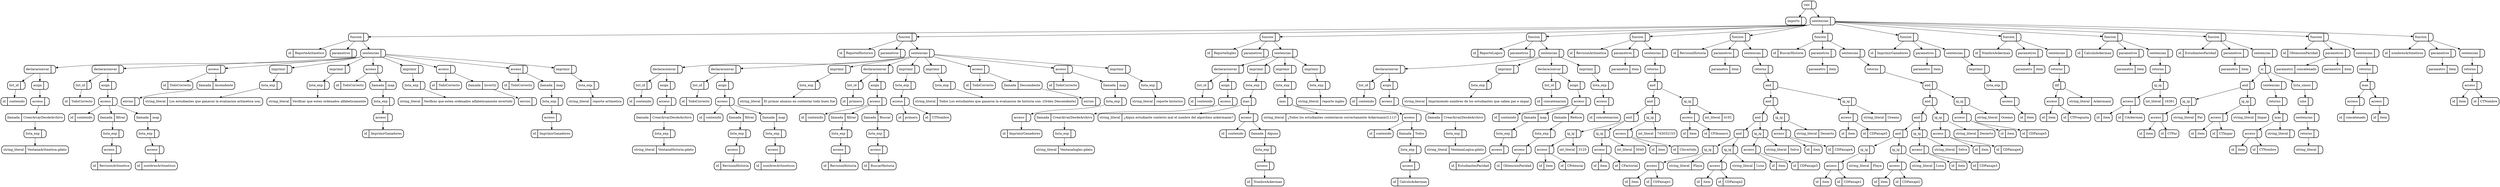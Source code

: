 digraph G {
node[shape=Mrecord]
393[label="raiz | ",style=bold]
1[label="imports | ",style=bold]
{393}->{1}
67[label="sentencias | ",style=bold]
{393}->{67}
65[label="funcion | ",style=bold]
{67}->{65}
66[label="id | ReporteAritmetico",style=bold]
{65}->{66}
2[label="parametros | ",style=bold]
{65}->{2}
12[label="sentencias | ",style=bold]
{65}->{12}
11[label="declaracionvar | ",style=bold]
{12}->{11}
3[label="list_id | ",style=bold]
{11}->{3}
4[label="id | contenido",style=bold]
{3}->{4}
10[label="asign | ",style=bold]
{11}->{10}
9[label="acceso | ",style=bold]
{10}->{9}
8[label="llamada | CrearArrayDesdeArchivo",style=bold]
{9}->{8}
7[label="lista_exp | ",style=bold]
{8}->{7}
6[label="string_literal | VentanaAritmetica.gdato",style=bold]
{7}->{6}
28[label="declaracionvar | ",style=bold]
{12}->{28}
13[label="list_id | ",style=bold]
{28}->{13}
14[label="id | TodoCorrecto",style=bold]
{13}->{14}
27[label="asign | ",style=bold]
{28}->{27}
16[label="acceso | ",style=bold]
{27}->{16}
15[label="id | contenido",style=bold]
{16}->{15}
21[label="llamada | filtrar",style=bold]
{16}->{21}
20[label="lista_exp | ",style=bold]
{21}->{20}
19[label="acceso | ",style=bold]
{20}->{19}
18[label="id | RevisionAritmetica",style=bold]
{19}->{18}
26[label="llamada | map",style=bold]
{16}->{26}
25[label="lista_exp | ",style=bold]
{26}->{25}
24[label="acceso | ",style=bold]
{25}->{24}
23[label="id | nombresAritmeticos",style=bold]
{24}->{23}
30[label="acceso | ",style=bold]
{12}->{30}
29[label="id | TodoCorrecto",style=bold]
{30}->{29}
33[label="llamada | Ascendente",style=bold]
{30}->{33}
32[label="envios | ",style=bold]
{33}->{32}
36[label="imprimir | ",style=bold]
{12}->{36}
35[label="lista_exp | ",style=bold]
{36}->{35}
34[label="string_literal | Los estudiantes que ganaron la evaluacion aritmetica son:",style=bold]
{35}->{34}
39[label="imprimir | ",style=bold]
{12}->{39}
38[label="lista_exp | ",style=bold]
{39}->{38}
37[label="string_literal | Verificar que esten ordenados alfabeticamente",style=bold]
{38}->{37}
41[label="acceso | ",style=bold]
{12}->{41}
40[label="id | TodoCorrecto",style=bold]
{41}->{40}
46[label="llamada | map",style=bold]
{41}->{46}
45[label="lista_exp | ",style=bold]
{46}->{45}
44[label="acceso | ",style=bold]
{45}->{44}
43[label="id | ImprimirGanadores",style=bold]
{44}->{43}
49[label="imprimir | ",style=bold]
{12}->{49}
48[label="lista_exp | ",style=bold]
{49}->{48}
47[label="string_literal | Verificar que esten ordenados alfabeticamente invertido",style=bold]
{48}->{47}
51[label="acceso | ",style=bold]
{12}->{51}
50[label="id | TodoCorrecto",style=bold]
{51}->{50}
54[label="llamada | Invertir",style=bold]
{51}->{54}
53[label="envios | ",style=bold]
{54}->{53}
56[label="acceso | ",style=bold]
{12}->{56}
55[label="id | TodoCorrecto",style=bold]
{56}->{55}
61[label="llamada | map",style=bold]
{56}->{61}
60[label="lista_exp | ",style=bold]
{61}->{60}
59[label="acceso | ",style=bold]
{60}->{59}
58[label="id | ImprimirGanadores",style=bold]
{59}->{58}
64[label="imprimir | ",style=bold]
{12}->{64}
63[label="lista_exp | ",style=bold]
{64}->{63}
62[label="string_literal | reporte aritmetica",style=bold]
{63}->{62}
137[label="funcion | ",style=bold]
{67}->{137}
138[label="id | ReporteHistorico",style=bold]
{137}->{138}
68[label="parametros | ",style=bold]
{137}->{68}
78[label="sentencias | ",style=bold]
{137}->{78}
77[label="declaracionvar | ",style=bold]
{78}->{77}
69[label="list_id | ",style=bold]
{77}->{69}
70[label="id | contenido",style=bold]
{69}->{70}
76[label="asign | ",style=bold]
{77}->{76}
75[label="acceso | ",style=bold]
{76}->{75}
74[label="llamada | CrearArrayDesdeArchivo",style=bold]
{75}->{74}
73[label="lista_exp | ",style=bold]
{74}->{73}
72[label="string_literal | VentanaHistoria.gdato",style=bold]
{73}->{72}
94[label="declaracionvar | ",style=bold]
{78}->{94}
79[label="list_id | ",style=bold]
{94}->{79}
80[label="id | TodoCorrecto",style=bold]
{79}->{80}
93[label="asign | ",style=bold]
{94}->{93}
82[label="acceso | ",style=bold]
{93}->{82}
81[label="id | contenido",style=bold]
{82}->{81}
87[label="llamada | filtrar",style=bold]
{82}->{87}
86[label="lista_exp | ",style=bold]
{87}->{86}
85[label="acceso | ",style=bold]
{86}->{85}
84[label="id | RevisionHistoria",style=bold]
{85}->{84}
92[label="llamada | map",style=bold]
{82}->{92}
91[label="lista_exp | ",style=bold]
{92}->{91}
90[label="acceso | ",style=bold]
{91}->{90}
89[label="id | nombresAritmeticos",style=bold]
{90}->{89}
97[label="imprimir | ",style=bold]
{78}->{97}
96[label="lista_exp | ",style=bold]
{97}->{96}
95[label="string_literal | El primer alumno en contestar todo buen fue ",style=bold]
{96}->{95}
113[label="declaracionvar | ",style=bold]
{78}->{113}
98[label="list_id | ",style=bold]
{113}->{98}
99[label="id | primero",style=bold]
{98}->{99}
112[label="asign | ",style=bold]
{113}->{112}
101[label="acceso | ",style=bold]
{112}->{101}
100[label="id | contenido",style=bold]
{101}->{100}
106[label="llamada | filtrar",style=bold]
{101}->{106}
105[label="lista_exp | ",style=bold]
{106}->{105}
104[label="acceso | ",style=bold]
{105}->{104}
103[label="id | RevisionHistoria",style=bold]
{104}->{103}
111[label="llamada | Buscar",style=bold]
{101}->{111}
110[label="lista_exp | ",style=bold]
{111}->{110}
109[label="acceso | ",style=bold]
{110}->{109}
108[label="id | BuscarHistoria",style=bold]
{109}->{108}
118[label="imprimir | ",style=bold]
{78}->{118}
117[label="lista_exp | ",style=bold]
{118}->{117}
115[label="acceso | ",style=bold]
{117}->{115}
114[label="id | primero",style=bold]
{115}->{114}
116[label="id | CTNombre",style=bold]
{115}->{116}
121[label="imprimir | ",style=bold]
{78}->{121}
120[label="lista_exp | ",style=bold]
{121}->{120}
119[label="string_literal | Todos Los estudiantes que ganaron la evaluacion de historia son: (Orden Descendente)",style=bold]
{120}->{119}
123[label="acceso | ",style=bold]
{78}->{123}
122[label="id | TodoCorrecto",style=bold]
{123}->{122}
126[label="llamada | Descendente",style=bold]
{123}->{126}
125[label="envios | ",style=bold]
{126}->{125}
128[label="acceso | ",style=bold]
{78}->{128}
127[label="id | TodoCorrecto",style=bold]
{128}->{127}
133[label="llamada | map",style=bold]
{128}->{133}
132[label="lista_exp | ",style=bold]
{133}->{132}
131[label="acceso | ",style=bold]
{132}->{131}
130[label="id | ImprimirGanadores",style=bold]
{131}->{130}
136[label="imprimir | ",style=bold]
{78}->{136}
135[label="lista_exp | ",style=bold]
{136}->{135}
134[label="string_literal | reporte historico",style=bold]
{135}->{134}
175[label="funcion | ",style=bold]
{67}->{175}
176[label="id | ReporteIngles",style=bold]
{175}->{176}
139[label="parametros | ",style=bold]
{175}->{139}
149[label="sentencias | ",style=bold]
{175}->{149}
148[label="declaracionvar | ",style=bold]
{149}->{148}
140[label="list_id | ",style=bold]
{148}->{140}
141[label="id | contenido",style=bold]
{140}->{141}
147[label="asign | ",style=bold]
{148}->{147}
146[label="acceso | ",style=bold]
{147}->{146}
145[label="llamada | CrearArrayDesdeArchivo",style=bold]
{146}->{145}
144[label="lista_exp | ",style=bold]
{145}->{144}
143[label="string_literal | VentanaIngles.gdato",style=bold]
{144}->{143}
160[label="imprimir | ",style=bold]
{149}->{160}
159[label="lista_exp | ",style=bold]
{160}->{159}
158[label="mas | ",style=bold]
{159}->{158}
150[label="string_literal | ¿Algun estudiante contesto mal el nombre del algoritmo ackermanm? ",style=bold]
{158}->{150}
152[label="acceso | ",style=bold]
{158}->{152}
151[label="id | contenido",style=bold]
{152}->{151}
157[label="llamada | Alguno",style=bold]
{152}->{157}
156[label="lista_exp | ",style=bold]
{157}->{156}
155[label="acceso | ",style=bold]
{156}->{155}
154[label="id | NombreAckerman",style=bold]
{155}->{154}
171[label="imprimir | ",style=bold]
{149}->{171}
170[label="lista_exp | ",style=bold]
{171}->{170}
169[label="mas | ",style=bold]
{170}->{169}
161[label="string_literal | ¿Todos los estudiantes contestaron correctamente Ackermann(3,11)? ",style=bold]
{169}->{161}
163[label="acceso | ",style=bold]
{169}->{163}
162[label="id | contenido",style=bold]
{163}->{162}
168[label="llamada | Todos",style=bold]
{163}->{168}
167[label="lista_exp | ",style=bold]
{168}->{167}
166[label="acceso | ",style=bold]
{167}->{166}
165[label="id | CalculoAckerman",style=bold]
{166}->{165}
174[label="imprimir | ",style=bold]
{149}->{174}
173[label="lista_exp | ",style=bold]
{174}->{173}
172[label="string_literal | reporte ingles",style=bold]
{173}->{172}
211[label="funcion | ",style=bold]
{67}->{211}
212[label="id | ReporteLogico",style=bold]
{211}->{212}
177[label="parametros | ",style=bold]
{211}->{177}
187[label="sentencias | ",style=bold]
{211}->{187}
186[label="declaracionvar | ",style=bold]
{187}->{186}
178[label="list_id | ",style=bold]
{186}->{178}
179[label="id | contenido",style=bold]
{178}->{179}
185[label="asign | ",style=bold]
{186}->{185}
184[label="acceso | ",style=bold]
{185}->{184}
183[label="llamada | CrearArrayDesdeArchivo",style=bold]
{184}->{183}
182[label="lista_exp | ",style=bold]
{183}->{182}
181[label="string_literal | VentanaLogica.gdato",style=bold]
{182}->{181}
190[label="imprimir | ",style=bold]
{187}->{190}
189[label="lista_exp | ",style=bold]
{190}->{189}
188[label="string_literal | Imprimiendo nombres de los estudiantes que saben par e impar",style=bold]
{189}->{188}
206[label="declaracionvar | ",style=bold]
{187}->{206}
191[label="list_id | ",style=bold]
{206}->{191}
192[label="id | concatenacion",style=bold]
{191}->{192}
205[label="asign | ",style=bold]
{206}->{205}
194[label="acceso | ",style=bold]
{205}->{194}
193[label="id | contenido",style=bold]
{194}->{193}
199[label="llamada | map",style=bold]
{194}->{199}
198[label="lista_exp | ",style=bold]
{199}->{198}
197[label="acceso | ",style=bold]
{198}->{197}
196[label="id | EstudiantesParidad",style=bold]
{197}->{196}
204[label="llamada | Reduce",style=bold]
{194}->{204}
203[label="lista_exp | ",style=bold]
{204}->{203}
202[label="acceso | ",style=bold]
{203}->{202}
201[label="id | ObtencionParidad",style=bold]
{202}->{201}
210[label="imprimir | ",style=bold]
{187}->{210}
209[label="lista_exp | ",style=bold]
{210}->{209}
208[label="acceso | ",style=bold]
{209}->{208}
207[label="id | concatenacion",style=bold]
{208}->{207}
240[label="funcion | ",style=bold]
{67}->{240}
241[label="id | RevisionAritmetica",style=bold]
{240}->{241}
213[label="parametros | ",style=bold]
{240}->{213}
214[label="parametro | item",style=bold]
{213}->{214}
239[label="sentencias | ",style=bold]
{240}->{239}
238[label="retorno | ",style=bold]
{239}->{238}
237[label="and | ",style=bold]
{238}->{237}
231[label="and | ",style=bold]
{237}->{231}
225[label="and | ",style=bold]
{231}->{225}
219[label="ig_ig | ",style=bold]
{225}->{219}
216[label="acceso | ",style=bold]
{219}->{216}
215[label="id | item",style=bold]
{216}->{215}
217[label="id | CPotencia",style=bold]
{216}->{217}
218[label="int_literal | 3125",style=bold]
{219}->{218}
224[label="ig_ig | ",style=bold]
{225}->{224}
221[label="acceso | ",style=bold]
{224}->{221}
220[label="id | item",style=bold]
{221}->{220}
222[label="id | CFactorial",style=bold]
{221}->{222}
223[label="int_literal | 5040",style=bold]
{224}->{223}
230[label="ig_ig | ",style=bold]
{231}->{230}
227[label="acceso | ",style=bold]
{230}->{227}
226[label="id | item",style=bold]
{227}->{226}
228[label="id | CInvertido",style=bold]
{227}->{228}
229[label="int_literal | 743032153",style=bold]
{230}->{229}
236[label="ig_ig | ",style=bold]
{237}->{236}
233[label="acceso | ",style=bold]
{236}->{233}
232[label="id | item",style=bold]
{233}->{232}
234[label="id | CFibonacci",style=bold]
{233}->{234}
235[label="int_literal | 4181",style=bold]
{236}->{235}
275[label="funcion | ",style=bold]
{67}->{275}
276[label="id | RevisionHistoria",style=bold]
{275}->{276}
242[label="parametros | ",style=bold]
{275}->{242}
243[label="parametro | item",style=bold]
{242}->{243}
274[label="sentencias | ",style=bold]
{275}->{274}
273[label="retorno | ",style=bold]
{274}->{273}
272[label="and | ",style=bold]
{273}->{272}
266[label="and | ",style=bold]
{272}->{266}
260[label="and | ",style=bold]
{266}->{260}
254[label="and | ",style=bold]
{260}->{254}
248[label="ig_ig | ",style=bold]
{254}->{248}
245[label="acceso | ",style=bold]
{248}->{245}
244[label="id | item",style=bold]
{245}->{244}
246[label="id | CDPaisaje1",style=bold]
{245}->{246}
247[label="string_literal | Playa",style=bold]
{248}->{247}
253[label="ig_ig | ",style=bold]
{254}->{253}
250[label="acceso | ",style=bold]
{253}->{250}
249[label="id | item",style=bold]
{250}->{249}
251[label="id | CDPaisaje2",style=bold]
{250}->{251}
252[label="string_literal | Luna",style=bold]
{253}->{252}
259[label="ig_ig | ",style=bold]
{260}->{259}
256[label="acceso | ",style=bold]
{259}->{256}
255[label="id | item",style=bold]
{256}->{255}
257[label="id | CDPaisaje3",style=bold]
{256}->{257}
258[label="string_literal | Selva",style=bold]
{259}->{258}
265[label="ig_ig | ",style=bold]
{266}->{265}
262[label="acceso | ",style=bold]
{265}->{262}
261[label="id | item",style=bold]
{262}->{261}
263[label="id | CDPaisaje4",style=bold]
{262}->{263}
264[label="string_literal | Desierto",style=bold]
{265}->{264}
271[label="ig_ig | ",style=bold]
{272}->{271}
268[label="acceso | ",style=bold]
{271}->{268}
267[label="id | item",style=bold]
{268}->{267}
269[label="id | CDPaisaje5",style=bold]
{268}->{269}
270[label="string_literal | Oceano",style=bold]
{271}->{270}
310[label="funcion | ",style=bold]
{67}->{310}
311[label="id | BuscarHistoria",style=bold]
{310}->{311}
277[label="parametros | ",style=bold]
{310}->{277}
278[label="parametro | item",style=bold]
{277}->{278}
309[label="sentencias | ",style=bold]
{310}->{309}
308[label="retorno | ",style=bold]
{309}->{308}
307[label="and | ",style=bold]
{308}->{307}
301[label="and | ",style=bold]
{307}->{301}
295[label="and | ",style=bold]
{301}->{295}
289[label="and | ",style=bold]
{295}->{289}
283[label="ig_ig | ",style=bold]
{289}->{283}
280[label="acceso | ",style=bold]
{283}->{280}
279[label="id | item",style=bold]
{280}->{279}
281[label="id | CDPaisaje1",style=bold]
{280}->{281}
282[label="string_literal | Playa",style=bold]
{283}->{282}
288[label="ig_ig | ",style=bold]
{289}->{288}
285[label="acceso | ",style=bold]
{288}->{285}
284[label="id | item",style=bold]
{285}->{284}
286[label="id | CDPaisaje2",style=bold]
{285}->{286}
287[label="string_literal | Luna",style=bold]
{288}->{287}
294[label="ig_ig | ",style=bold]
{295}->{294}
291[label="acceso | ",style=bold]
{294}->{291}
290[label="id | item",style=bold]
{291}->{290}
292[label="id | CDPaisaje3",style=bold]
{291}->{292}
293[label="string_literal | Selva",style=bold]
{294}->{293}
300[label="ig_ig | ",style=bold]
{301}->{300}
297[label="acceso | ",style=bold]
{300}->{297}
296[label="id | item",style=bold]
{297}->{296}
298[label="id | CDPaisaje4",style=bold]
{297}->{298}
299[label="string_literal | Desierto",style=bold]
{300}->{299}
306[label="ig_ig | ",style=bold]
{307}->{306}
303[label="acceso | ",style=bold]
{306}->{303}
302[label="id | item",style=bold]
{303}->{302}
304[label="id | CDPaisaje5",style=bold]
{303}->{304}
305[label="string_literal | Oceano",style=bold]
{306}->{305}
319[label="funcion | ",style=bold]
{67}->{319}
320[label="id | ImprimirGanadores",style=bold]
{319}->{320}
312[label="parametros | ",style=bold]
{319}->{312}
313[label="parametro | item",style=bold]
{312}->{313}
318[label="sentencias | ",style=bold]
{319}->{318}
317[label="imprimir | ",style=bold]
{318}->{317}
316[label="lista_exp | ",style=bold]
{317}->{316}
315[label="acceso | ",style=bold]
{316}->{315}
314[label="id | item",style=bold]
{315}->{314}
330[label="funcion | ",style=bold]
{67}->{330}
331[label="id | NombreAckerman",style=bold]
{330}->{331}
321[label="parametros | ",style=bold]
{330}->{321}
322[label="parametro | item",style=bold]
{321}->{322}
329[label="sentencias | ",style=bold]
{330}->{329}
328[label="retorno | ",style=bold]
{329}->{328}
327[label="dif | ",style=bold]
{328}->{327}
324[label="acceso | ",style=bold]
{327}->{324}
323[label="id | item",style=bold]
{324}->{323}
325[label="id | CTPregunta",style=bold]
{324}->{325}
326[label="string_literal | Ackermann",style=bold]
{327}->{326}
341[label="funcion | ",style=bold]
{67}->{341}
342[label="id | CalculoAckerman",style=bold]
{341}->{342}
332[label="parametros | ",style=bold]
{341}->{332}
333[label="parametro | item",style=bold]
{332}->{333}
340[label="sentencias | ",style=bold]
{341}->{340}
339[label="retorno | ",style=bold]
{340}->{339}
338[label="ig_ig | ",style=bold]
{339}->{338}
335[label="acceso | ",style=bold]
{338}->{335}
334[label="id | item",style=bold]
{335}->{334}
336[label="id | CAckerman",style=bold]
{335}->{336}
337[label="int_literal | 16381",style=bold]
{338}->{337}
370[label="funcion | ",style=bold]
{67}->{370}
371[label="id | EstudiantesParidad",style=bold]
{370}->{371}
343[label="parametros | ",style=bold]
{370}->{343}
344[label="parametro | item",style=bold]
{343}->{344}
369[label="sentencias | ",style=bold]
{370}->{369}
368[label="si | ",style=bold]
{369}->{368}
355[label="and | ",style=bold]
{368}->{355}
349[label="ig_ig | ",style=bold]
{355}->{349}
346[label="acceso | ",style=bold]
{349}->{346}
345[label="id | item",style=bold]
{346}->{345}
347[label="id | CTPar",style=bold]
{346}->{347}
348[label="string_literal | Par",style=bold]
{349}->{348}
354[label="ig_ig | ",style=bold]
{355}->{354}
351[label="acceso | ",style=bold]
{354}->{351}
350[label="id | item",style=bold]
{351}->{350}
352[label="id | CTImpar",style=bold]
{351}->{352}
353[label="string_literal | Impar",style=bold]
{354}->{353}
362[label="sentencias | ",style=bold]
{368}->{362}
361[label="retorno | ",style=bold]
{362}->{361}
360[label="mas | ",style=bold]
{361}->{360}
357[label="acceso | ",style=bold]
{360}->{357}
356[label="id | item",style=bold]
{357}->{356}
358[label="id | CTNombre",style=bold]
{357}->{358}
359[label="string_literal |   ",style=bold]
{360}->{359}
367[label="lista_sinosi | ",style=bold]
{368}->{367}
366[label="sino | ",style=bold]
{367}->{366}
365[label="sentencias | ",style=bold]
{366}->{365}
364[label="retorno | ",style=bold]
{365}->{364}
363[label="string_literal | ",style=bold]
{364}->{363}
382[label="funcion | ",style=bold]
{67}->{382}
383[label="id | ObtencionParidad",style=bold]
{382}->{383}
372[label="parametros | ",style=bold]
{382}->{372}
373[label="parametro | concatenado",style=bold]
{372}->{373}
374[label="parametro | item",style=bold]
{372}->{374}
381[label="sentencias | ",style=bold]
{382}->{381}
380[label="retorno | ",style=bold]
{381}->{380}
379[label="mas | ",style=bold]
{380}->{379}
376[label="acceso | ",style=bold]
{379}->{376}
375[label="id | concatenado",style=bold]
{376}->{375}
378[label="acceso | ",style=bold]
{379}->{378}
377[label="id | item",style=bold]
{378}->{377}
391[label="funcion | ",style=bold]
{67}->{391}
392[label="id | nombresAritmeticos",style=bold]
{391}->{392}
384[label="parametros | ",style=bold]
{391}->{384}
385[label="parametro | item",style=bold]
{384}->{385}
390[label="sentencias | ",style=bold]
{391}->{390}
389[label="retorno | ",style=bold]
{390}->{389}
387[label="acceso | ",style=bold]
{389}->{387}
386[label="id | item",style=bold]
{387}->{386}
388[label="id | CTNombre",style=bold]
{387}->{388}

}